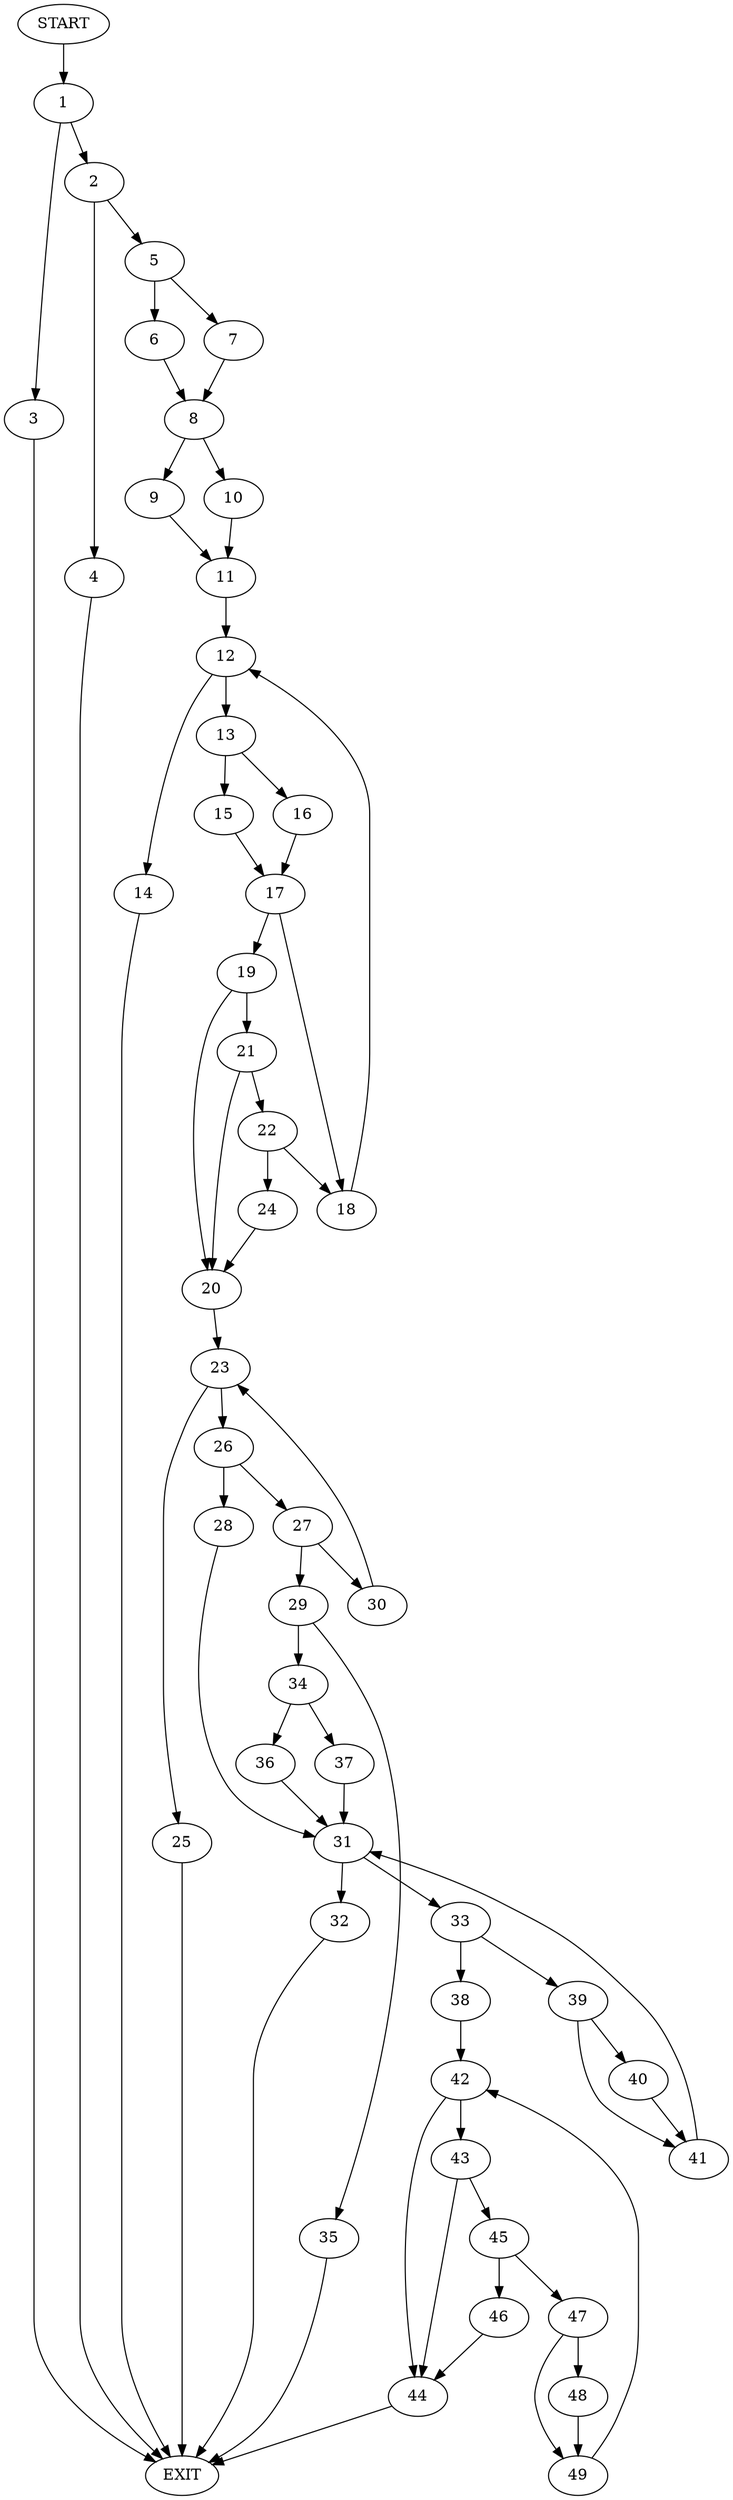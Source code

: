 digraph {
0 [label="START"]
50 [label="EXIT"]
0 -> 1
1 -> 2
1 -> 3
3 -> 50
2 -> 4
2 -> 5
4 -> 50
5 -> 6
5 -> 7
6 -> 8
7 -> 8
8 -> 9
8 -> 10
10 -> 11
9 -> 11
11 -> 12
12 -> 13
12 -> 14
13 -> 15
13 -> 16
14 -> 50
15 -> 17
16 -> 17
17 -> 18
17 -> 19
18 -> 12
19 -> 20
19 -> 21
21 -> 20
21 -> 22
20 -> 23
22 -> 24
22 -> 18
24 -> 20
23 -> 25
23 -> 26
25 -> 50
26 -> 27
26 -> 28
27 -> 29
27 -> 30
28 -> 31
31 -> 32
31 -> 33
30 -> 23
29 -> 34
29 -> 35
34 -> 36
34 -> 37
35 -> 50
36 -> 31
37 -> 31
33 -> 38
33 -> 39
32 -> 50
39 -> 40
39 -> 41
38 -> 42
40 -> 41
41 -> 31
42 -> 43
42 -> 44
43 -> 44
43 -> 45
44 -> 50
45 -> 46
45 -> 47
46 -> 44
47 -> 48
47 -> 49
48 -> 49
49 -> 42
}

